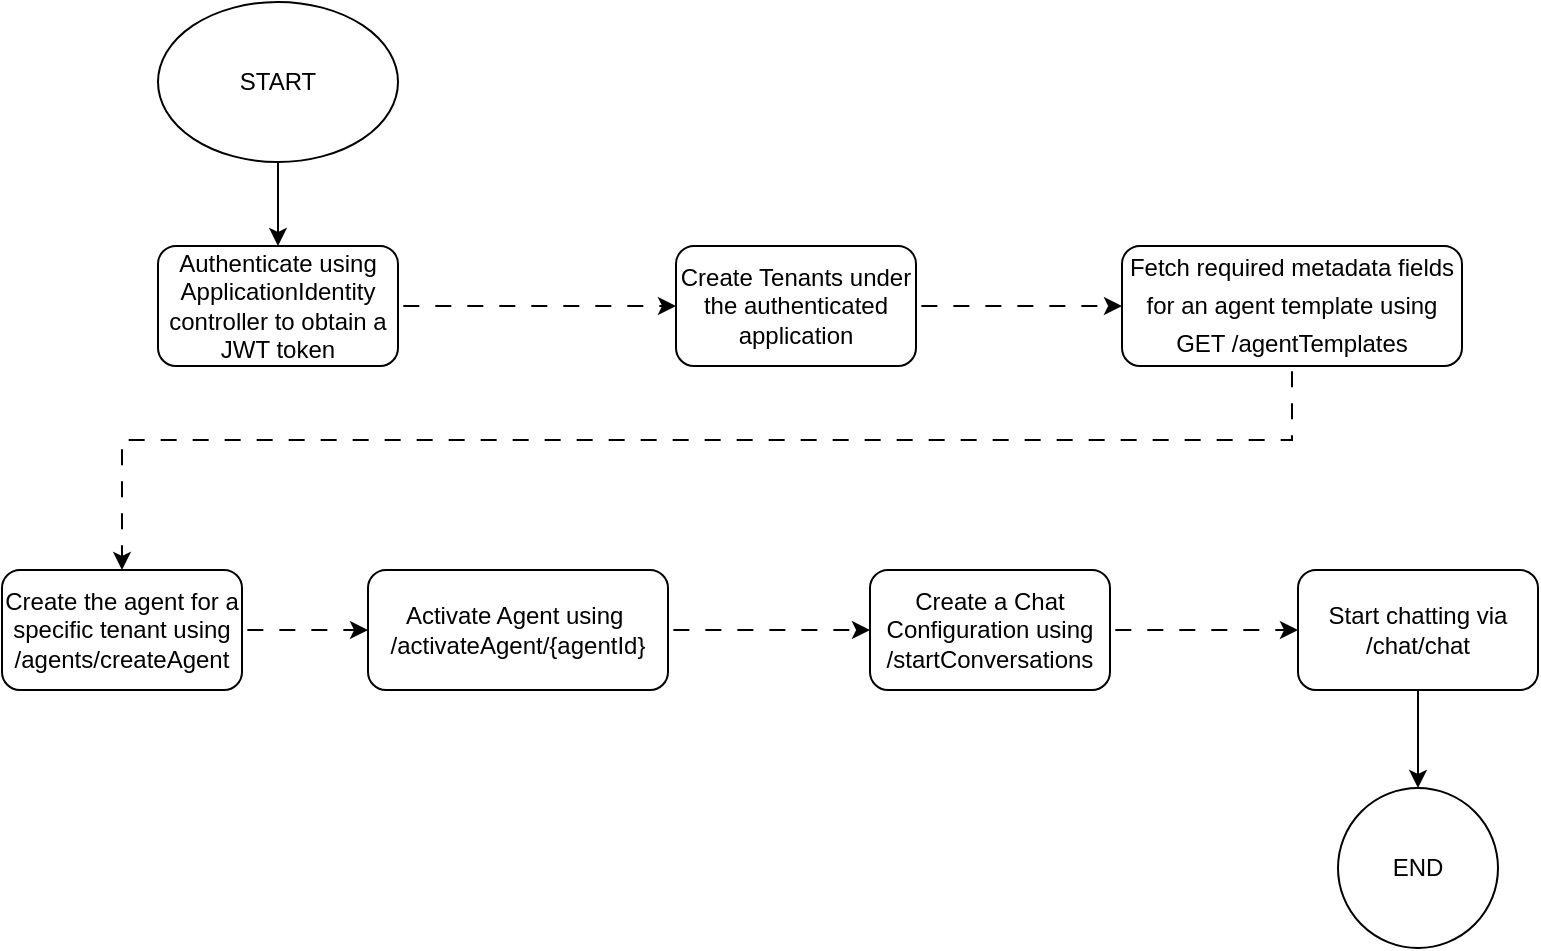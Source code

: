 <mxfile version="27.2.0">
  <diagram name="Page-1" id="anNM_wUKs-vYBkgMwatS">
    <mxGraphModel dx="983" dy="548" grid="0" gridSize="10" guides="1" tooltips="1" connect="1" arrows="1" fold="1" page="1" pageScale="1" pageWidth="8000" pageHeight="3000" math="0" shadow="0">
      <root>
        <mxCell id="0" />
        <mxCell id="1" parent="0" />
        <mxCell id="aZQP9lEZwAYgw-B2ckVX-3" value="" style="edgeStyle=orthogonalEdgeStyle;rounded=0;orthogonalLoop=1;jettySize=auto;html=1;flowAnimation=1;" edge="1" parent="1" source="aZQP9lEZwAYgw-B2ckVX-1" target="aZQP9lEZwAYgw-B2ckVX-2">
          <mxGeometry relative="1" as="geometry" />
        </mxCell>
        <mxCell id="aZQP9lEZwAYgw-B2ckVX-1" value="Authenticate using ApplicationIdentity controller to obtain a JWT token" style="rounded=1;whiteSpace=wrap;html=1;" vertex="1" parent="1">
          <mxGeometry x="968" y="158" width="120" height="60" as="geometry" />
        </mxCell>
        <mxCell id="aZQP9lEZwAYgw-B2ckVX-17" value="" style="edgeStyle=orthogonalEdgeStyle;rounded=0;orthogonalLoop=1;jettySize=auto;html=1;flowAnimation=1;" edge="1" parent="1" source="aZQP9lEZwAYgw-B2ckVX-2" target="aZQP9lEZwAYgw-B2ckVX-16">
          <mxGeometry relative="1" as="geometry" />
        </mxCell>
        <mxCell id="aZQP9lEZwAYgw-B2ckVX-2" value="Create Tenants under the authenticated application" style="whiteSpace=wrap;html=1;rounded=1;" vertex="1" parent="1">
          <mxGeometry x="1227" y="158" width="120" height="60" as="geometry" />
        </mxCell>
        <mxCell id="aZQP9lEZwAYgw-B2ckVX-25" value="" style="edgeStyle=orthogonalEdgeStyle;rounded=0;orthogonalLoop=1;jettySize=auto;html=1;flowAnimation=1;" edge="1" parent="1" source="aZQP9lEZwAYgw-B2ckVX-4" target="aZQP9lEZwAYgw-B2ckVX-24">
          <mxGeometry relative="1" as="geometry" />
        </mxCell>
        <mxCell id="aZQP9lEZwAYgw-B2ckVX-4" value="Create the agent for a specific tenant using /agents/createAgent" style="whiteSpace=wrap;html=1;rounded=1;" vertex="1" parent="1">
          <mxGeometry x="890" y="320" width="120" height="60" as="geometry" />
        </mxCell>
        <mxCell id="aZQP9lEZwAYgw-B2ckVX-9" value="" style="edgeStyle=orthogonalEdgeStyle;rounded=0;orthogonalLoop=1;jettySize=auto;html=1;flowAnimation=1;" edge="1" parent="1" source="aZQP9lEZwAYgw-B2ckVX-6" target="aZQP9lEZwAYgw-B2ckVX-8">
          <mxGeometry relative="1" as="geometry">
            <Array as="points">
              <mxPoint x="1422" y="350" />
              <mxPoint x="1422" y="350" />
            </Array>
          </mxGeometry>
        </mxCell>
        <mxCell id="aZQP9lEZwAYgw-B2ckVX-6" value="Create a Chat Configuration using /startConversations" style="whiteSpace=wrap;html=1;rounded=1;" vertex="1" parent="1">
          <mxGeometry x="1324" y="320" width="120" height="60" as="geometry" />
        </mxCell>
        <mxCell id="aZQP9lEZwAYgw-B2ckVX-21" value="" style="edgeStyle=orthogonalEdgeStyle;rounded=0;orthogonalLoop=1;jettySize=auto;html=1;" edge="1" parent="1" source="aZQP9lEZwAYgw-B2ckVX-8" target="aZQP9lEZwAYgw-B2ckVX-20">
          <mxGeometry relative="1" as="geometry" />
        </mxCell>
        <mxCell id="aZQP9lEZwAYgw-B2ckVX-8" value="Start chatting via /chat/chat" style="whiteSpace=wrap;html=1;rounded=1;" vertex="1" parent="1">
          <mxGeometry x="1538" y="320" width="120" height="60" as="geometry" />
        </mxCell>
        <mxCell id="aZQP9lEZwAYgw-B2ckVX-14" style="edgeStyle=orthogonalEdgeStyle;rounded=0;orthogonalLoop=1;jettySize=auto;html=1;entryX=0.5;entryY=0;entryDx=0;entryDy=0;" edge="1" parent="1" source="aZQP9lEZwAYgw-B2ckVX-13" target="aZQP9lEZwAYgw-B2ckVX-1">
          <mxGeometry relative="1" as="geometry" />
        </mxCell>
        <mxCell id="aZQP9lEZwAYgw-B2ckVX-13" value="START" style="ellipse;whiteSpace=wrap;html=1;" vertex="1" parent="1">
          <mxGeometry x="968" y="36" width="120" height="80" as="geometry" />
        </mxCell>
        <mxCell id="aZQP9lEZwAYgw-B2ckVX-26" style="edgeStyle=orthogonalEdgeStyle;rounded=0;orthogonalLoop=1;jettySize=auto;html=1;flowAnimation=1;" edge="1" parent="1" source="aZQP9lEZwAYgw-B2ckVX-16" target="aZQP9lEZwAYgw-B2ckVX-4">
          <mxGeometry relative="1" as="geometry">
            <Array as="points">
              <mxPoint x="1535" y="255" />
              <mxPoint x="950" y="255" />
            </Array>
          </mxGeometry>
        </mxCell>
        <mxCell id="aZQP9lEZwAYgw-B2ckVX-16" value="&lt;div style=&quot;line-height: 19px;&quot;&gt;Fetch required metadata fields for an agent template using GET /agentTemplates&lt;/div&gt;" style="whiteSpace=wrap;html=1;rounded=1;" vertex="1" parent="1">
          <mxGeometry x="1450" y="158" width="170" height="60" as="geometry" />
        </mxCell>
        <mxCell id="aZQP9lEZwAYgw-B2ckVX-20" value="END" style="ellipse;whiteSpace=wrap;html=1;rounded=1;" vertex="1" parent="1">
          <mxGeometry x="1558" y="429" width="80" height="80" as="geometry" />
        </mxCell>
        <mxCell id="aZQP9lEZwAYgw-B2ckVX-27" style="edgeStyle=orthogonalEdgeStyle;rounded=0;orthogonalLoop=1;jettySize=auto;html=1;flowAnimation=1;" edge="1" parent="1" source="aZQP9lEZwAYgw-B2ckVX-24" target="aZQP9lEZwAYgw-B2ckVX-6">
          <mxGeometry relative="1" as="geometry" />
        </mxCell>
        <mxCell id="aZQP9lEZwAYgw-B2ckVX-24" value="Activate Agent using&amp;nbsp;&lt;br&gt;&lt;span style=&quot;text-align: left;&quot;&gt;/activateAgent/{agentId}&lt;/span&gt;" style="whiteSpace=wrap;html=1;rounded=1;" vertex="1" parent="1">
          <mxGeometry x="1073" y="320" width="150" height="60" as="geometry" />
        </mxCell>
      </root>
    </mxGraphModel>
  </diagram>
</mxfile>
